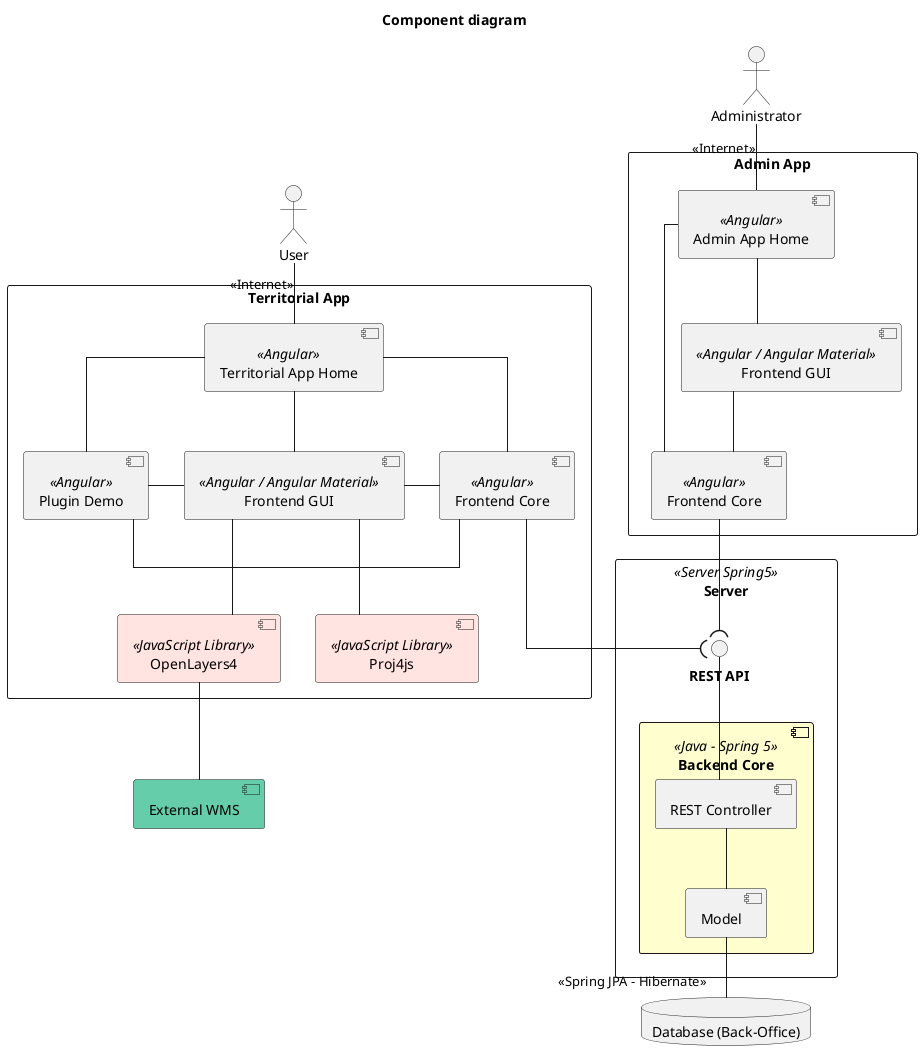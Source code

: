 @startuml

skinparam componentStyle uml2
skinparam component {
    backgroundColor<<JavaScript Library>> MistyRose
    backgroundcolor<<Java Library>> LightSkyBlue
}
skinparam linetype ortho


title Component diagram

rectangle "Admin App" as admin {
        [Admin App Home] <<Angular>> as ah
        [Frontend Core] <<Angular>> as fc
        [Frontend GUI] <<Angular / Angular Material>> as fg
        ah - fc
        ah -down- fg
        fc -up- fg
}


rectangle "Territorial App" as territ {
        [Territorial App Home] <<Angular>> as ah1
        [Frontend Core] <<Angular>> as fc1
        [Frontend GUI] <<Angular / Angular Material>> as fg1
        [OpenLayers4] <<JavaScript Library>> as ol1
        [Proj4js] <<JavaScript Library>> as p4js1
        component "Plugin Demo" <<Angular>> as pd
    
        
        fg1 -down- ol1
        fg1 -down- p4js1
        fg1 - fc1
        ah1 - fc1
        ah1 - fg1
        ah1 -down- pd
        
        pd - fg1
        pd - fc1
}

    
rectangle "Server" as server <<Server Spring5>> {
        component "Backend Core" <<Java - Spring 5>> as pcs #FEFECE {
            [REST Controller] as rest
            [Model] as model
        }
        interface "**REST API**" as api

}

[External WMS] as wms #MediumAquaMarine
ol1 -down- wms


database "Database (Back-Office)" as db{
}


:User:
:Administrator:

User -down- ah1 : <<Internet>>
Administrator -down- ah : <<Internet>>
fc -down-( api
fc1 -down-( api
api -down- rest
rest -down- model
model -down- "<<Spring JPA - Hibernate>>" db


@enduml
